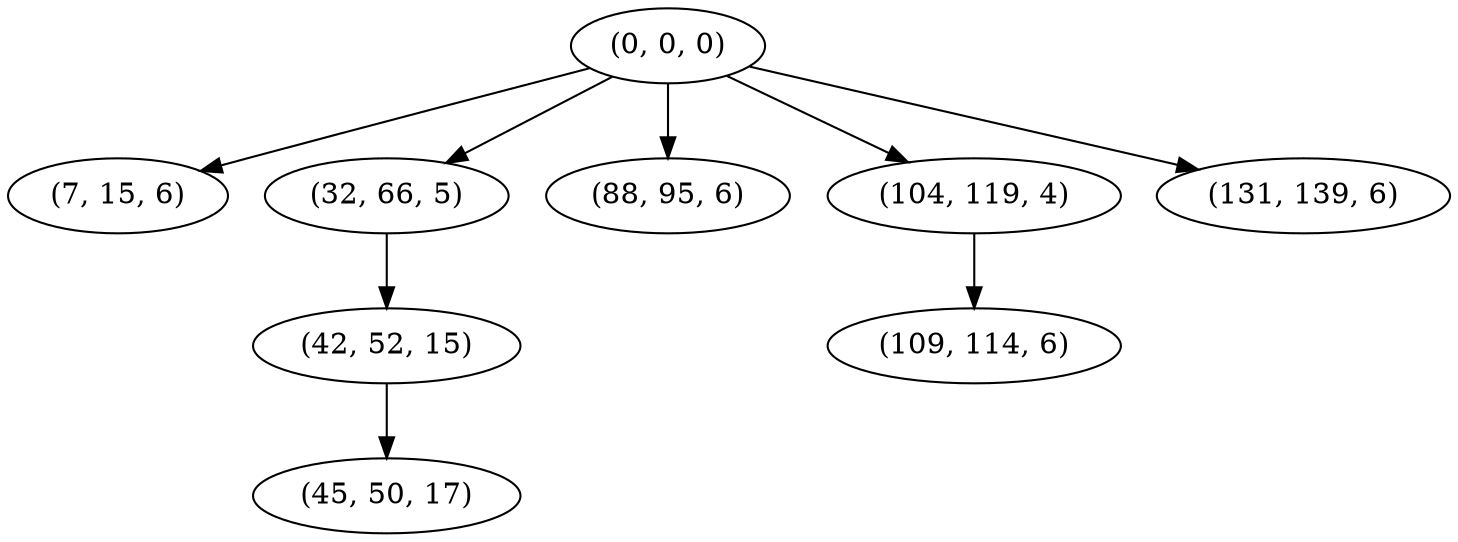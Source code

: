 digraph tree {
    "(0, 0, 0)";
    "(7, 15, 6)";
    "(32, 66, 5)";
    "(42, 52, 15)";
    "(45, 50, 17)";
    "(88, 95, 6)";
    "(104, 119, 4)";
    "(109, 114, 6)";
    "(131, 139, 6)";
    "(0, 0, 0)" -> "(7, 15, 6)";
    "(0, 0, 0)" -> "(32, 66, 5)";
    "(0, 0, 0)" -> "(88, 95, 6)";
    "(0, 0, 0)" -> "(104, 119, 4)";
    "(0, 0, 0)" -> "(131, 139, 6)";
    "(32, 66, 5)" -> "(42, 52, 15)";
    "(42, 52, 15)" -> "(45, 50, 17)";
    "(104, 119, 4)" -> "(109, 114, 6)";
}
